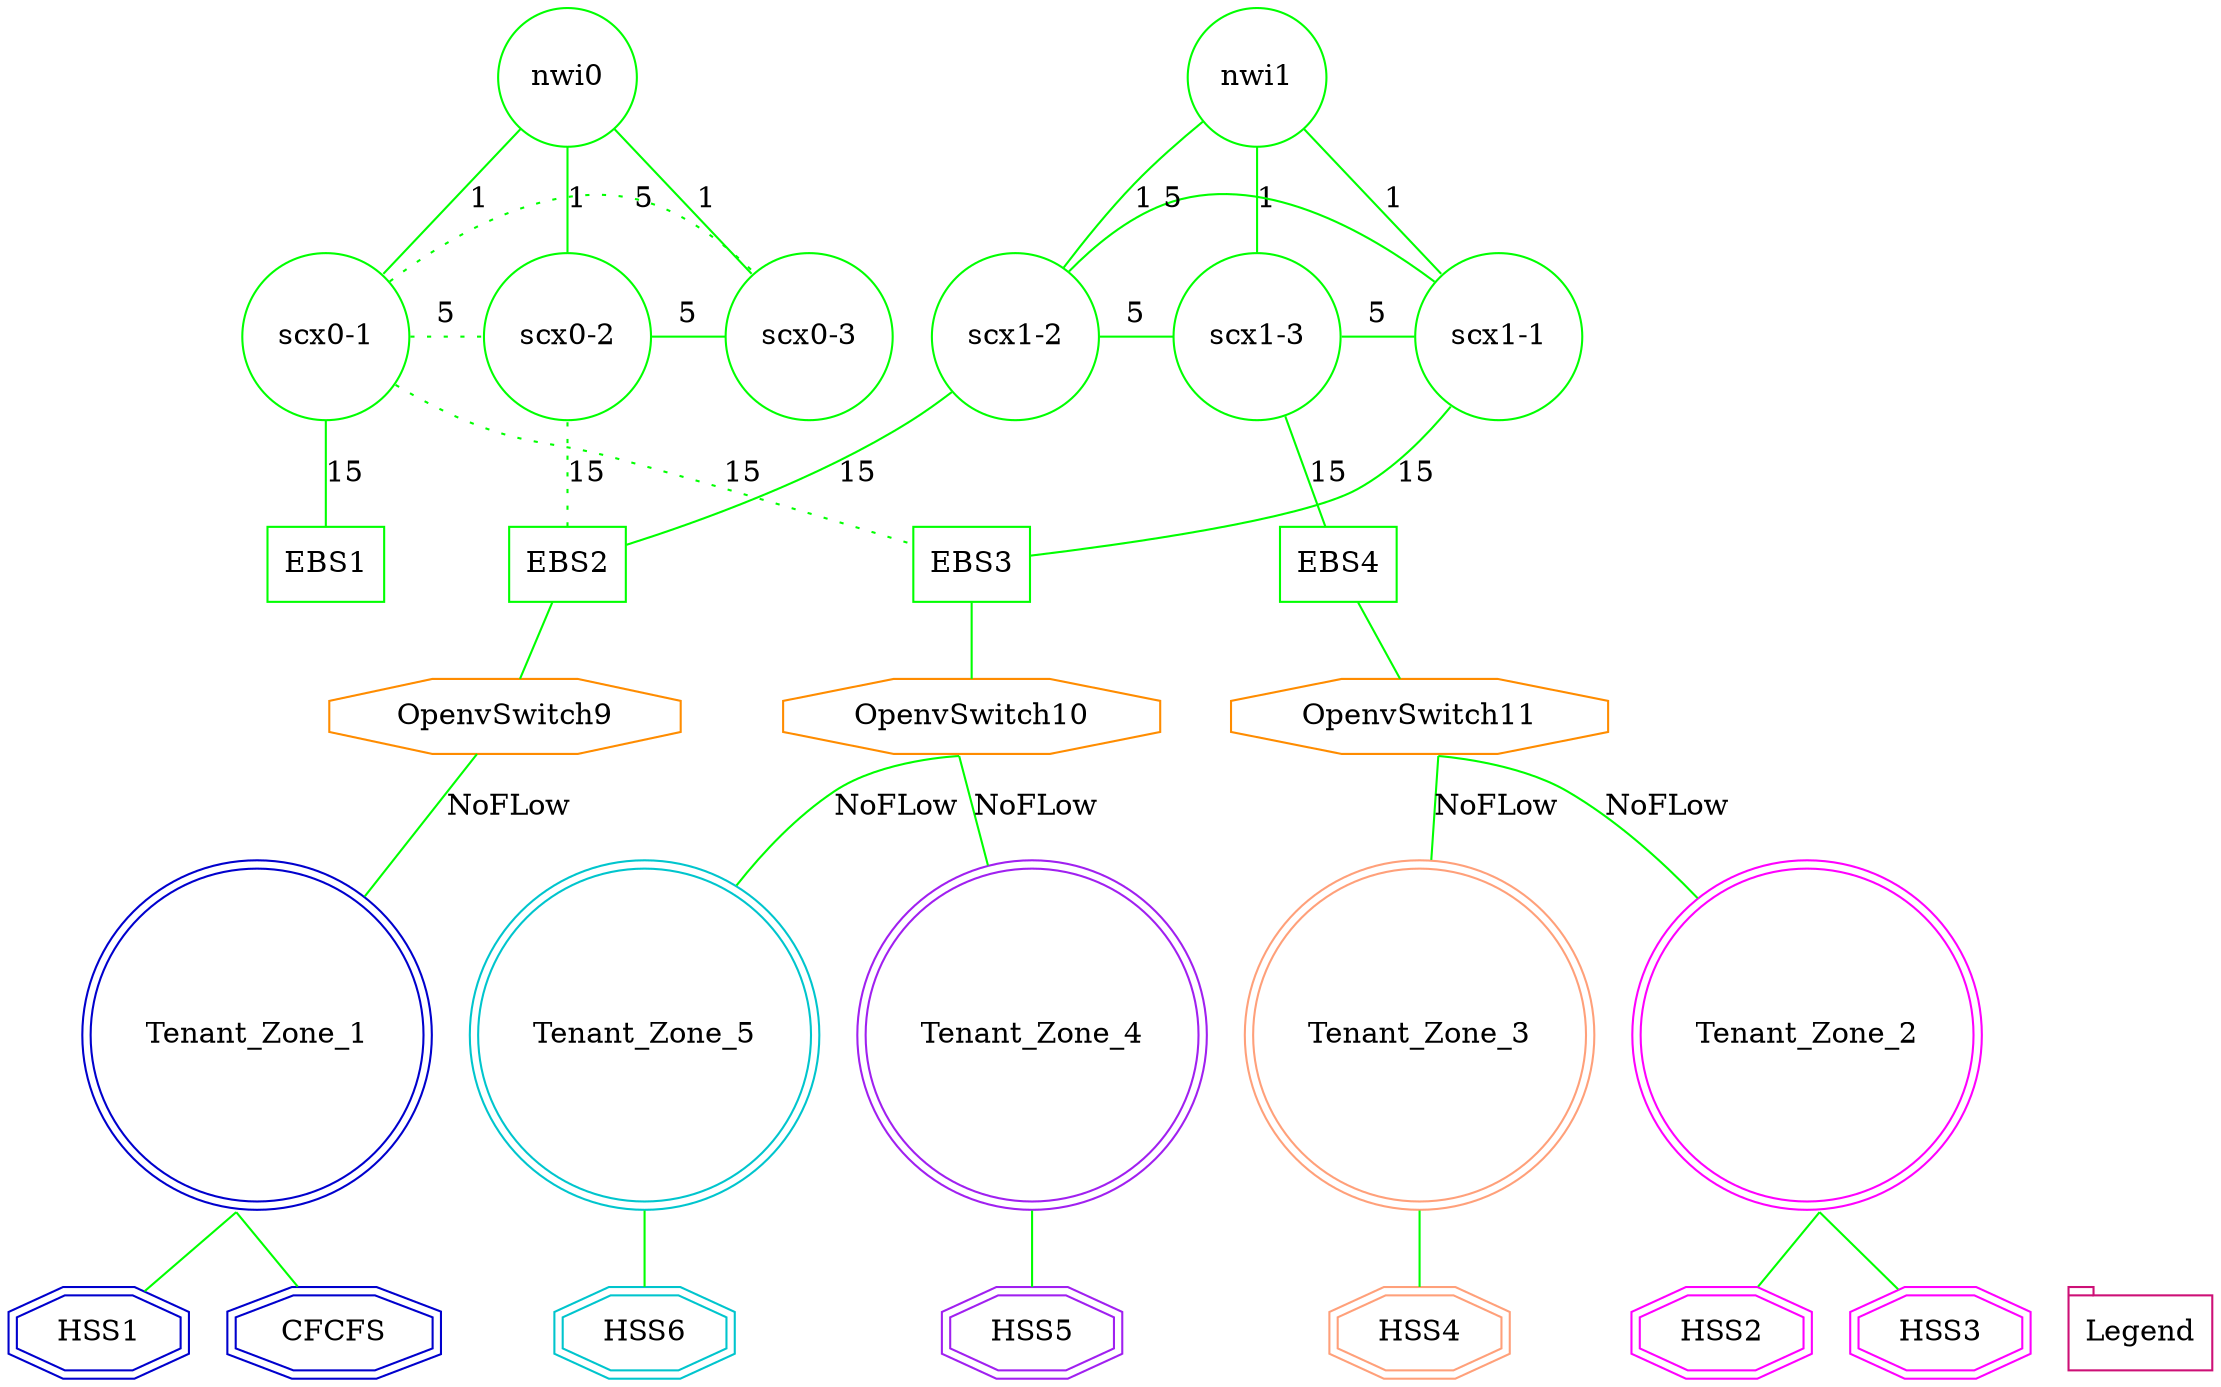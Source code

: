 strict graph {
	node [color=gray,
		shape=circle
	];
	edge [color=gray,
		href="javascript:void(click_edge('\E'))",
		len="2.0"
	];
	{
		graph [rank=same];
		"0x1f"		 [color=green, href="javascript:void(click_node(\"0x1f\"))",
			label=nwi0];
		"0x83"		 [color=green, href="javascript:void(click_node(\"0x83\"))",
			label=nwi1];
	}
	{
		graph [rank=same];
		"0x1"		 [color=green, href="javascript:void(click_node(\"0x1\"))",
			label="scx0-1"];
		"0xb"		 [color=green, href="javascript:void(click_node(\"0xb\"))",
			label="scx0-2"];
		"0x15"		 [color=green, href="javascript:void(click_node(\"0x15\"))",
			label="scx0-3"];
		"0x65"		 [color=green, href="javascript:void(click_node(\"0x65\"))",
			label="scx1-1"];
		"0x6f"		 [color=green, href="javascript:void(click_node(\"0x6f\"))",
			label="scx1-2"];
		"0x79"		 [color=green, href="javascript:void(click_node(\"0x79\"))",
			label="scx1-3"];
	}
	{
		graph [rank=same];
                "EBS1"		 [color=green, href="javascript:void(click_node(\"EBS1\"))",
			label=EBS1,
			shape=box];
		"0xc9"		 [color=green, href="javascript:void(click_node(\"0xc9\"))",
			label=EBS3,
			shape=box];
		"0xd3"		 [color=green, href="javascript:void(click_node(\"0xd3\"))",
			label=EBS2,
			shape=box];
		"0xdf"		 [color=green, href="javascript:void(click_node(\"0xdf\"))",
			label=EBS4,
			shape=box];
	}
        {
		graph [rank=same];
                "0x11"		 [color=darkorange, href="javascript:void(click_node(\"0x11\"))",
			label=OpenvSwitch9,
			shape=octagon];
		"0x12"		 [color=darkorange, href="javascript:void(click_node(\"0x12\"))",
			label=OpenvSwitch10,
			shape=octagon];
		"0x13"		 [color=darkorange, href="javascript:void(click_node(\"0x12\"))",
			label=OpenvSwitch11,
			shape=octagon];
	}
        {
		graph [rank=same];
                "1"		 [color=blue3, href="javascript:void(click_node(\"1\"))",
			label=Tenant_Zone_1,
			shape=doublecircle];
		"2"		 [color=magenta, href="javascript:void(click_node(\"2\"))",
			label=Tenant_Zone_2,
			shape=doublecircle];
		"3"		 [color=lightsalmon, href="javascript:void(click_node(\"3\"))",
			label=Tenant_Zone_3,
			shape=doublecircle];
                "4"		 [color=purple, href="javascript:void(click_node(\"4\"))",
			label=Tenant_Zone_4,
			shape=doublecircle];
		"5"		 [color=turquoise3, href="javascript:void(click_node(\"5\"))",
			label=Tenant_Zone_5,
			shape=doublecircle];
	}
        {
		graph [rank=same];
                "CFCFS"		 [color=blue3, href="javascript:void(click_node(\"CFCFS\"))",
			label=CFCFS,
			shape=doubleoctagon];
		"HSS1"		 [color=blue3, href="javascript:void(click_node(\"HSS1\"))",
			label=HSS1,
			shape=doubleoctagon];
                "HSS2"		 [color=magenta, href="javascript:void(click_node(\"HSS2\"))",
			label=HSS2,
			shape=doubleoctagon];
                "HSS3"		 [color=magenta, href="javascript:void(click_node(\"HSS3\"))",
			label=HSS3,
			shape=doubleoctagon];
                "HSS4"		 [color=lightsalmon, href="javascript:void(click_node(\"HSS4\"))",
			label=HSS4,
			shape=doubleoctagon];
                "HSS5"		 [color=purple, href="javascript:void(click_node(\"HSS5\"))",
			label=HSS5,
			shape=doubleoctagon];
                "HSS6"		 [color=turquoise3, href="javascript:void(click_node(\"HSS6\"))",
			label=HSS6,
			shape=doubleoctagon];
                "Legend"		 [color=deeppink3, href="javascript:void(click_node(\"Legend\"))",
			label=Legend,
			shape=tab];
	}
	"0x1f" -- "0xb"	 [color=green,
		href="javascript:void(click_edge(\"0x1f,3,0xb,3,down\"))",
		label=1,
		style=solid,
		tooltip="rx:0.0,0.0 tx:0.0,0.0"];
	"0x1f" -- "0x15"	 [color=green,
		href="javascript:void(click_edge(\"0x1f,2,0x15,3,down\"))",
		label=1,
		style=solid,
		tooltip="rx:0.0,0.0 tx:0.0,0.0"];
	"0x83" -- "0x65"	 [color=green,
		href="javascript:void(click_edge(\"0x65,3,0x83,1,down\"))",
		label=1,
		style=solid,
		tooltip="rx:0.0,0.0 tx:0.0,0.0"];
	"0x83" -- "0x79"	 [color=green,
		href="javascript:void(click_edge(\"0x83,2,0x79,3,down\"))",
		label=1,
		style=solid,
		tooltip="rx:0.0,0.0 tx:0.0,0.0"];
	"0x1" -- "0x1f"	 [color=green,
		href="javascript:void(click_edge(\"0x1f,1,0x1,3,down\"))",
		label=1,
		style=solid,
		tooltip="rx:0.0,0.0 tx:0.0,0.0"];
	"0x1" -- "0xb"	 [color=green,
		href="javascript:void(click_edge(\"0xb,1,0x1,1,down\"))",
		label=5,
		style=dotted,
		tooltip="rx:660.0,0.0 tx:0.0,660.0"];
	"0x1" -- "0x15"	 [color=green,
		href="javascript:void(click_edge(\"0x15,2,0x1,2,down\"))",
		label=5,
		style=dotted,
		tooltip="rx:0.0,660.0 tx:660.0,0.0"];
	"0x1" -- "0xc9"	 [color=green,
		href="javascript:void(click_edge(\"0x1,4,0xc9,1,down\"))",
		label=15,
		style=dotted,
		tooltip="rx:0.0,660.0 tx:660.0,0.0"];
	"0xb" -- "0x15"	 [color=green,
		href="javascript:void(click_edge(\"0xb,2,0x15,1,down\"))",
		label=5,
		style=solid,
		tooltip="rx:0.0,0.0 tx:0.0,0.0"];
	"0x6f" -- "0x83"	 [color=green,
		href="javascript:void(click_edge(\"0x83,3,0x6f,3,down\"))",
		label=1,
		style=solid,
		tooltip="rx:0.0,0.0 tx:0.0,0.0"];
	"0x6f" -- "0x65"	 [color=green,
		href="javascript:void(click_edge(\"0x65,1,0x6f,1,down\"))",
		label=5,
		style=solid,
		tooltip="rx:0.0,0.0 tx:0.0,0.0"];
	"0x6f" -- "0x79"	 [color=green,
		href="javascript:void(click_edge(\"0x6f,2,0x79,1,down\"))",
		label=5,
		style=solid,
		tooltip="rx:0.0,0.0 tx:0.0,0.0"];
	"0x79" -- "0x65"	 [color=green,
		href="javascript:void(click_edge(\"0x79,2,0x65,2,down\"))",
		label=5,
		style=solid,
		tooltip="rx:0.0,0.0 tx:0.0,0.0"];
	"0x79" -- "0xdf"	 [color=green,
		href="javascript:void(click_edge(\"0x79,4,0xdf,2,down\"))",
		label=15,
		style=solid,
		tooltip="rx:0.0,0.0 tx:0.0,0.0"];
	"0xc9" -- "0x65"	 [color=green,
		href="javascript:void(click_edge(\"0xc9,2,0x65,4,down\"))",
		label=15,
		style=solid,
		tooltip="rx:0.0,0.0 tx:0.0,0.0"];
	"0xd3" -- "0xb"	 [color=green,
		href="javascript:void(click_edge(\"0xb,4,0xd3,1,down\"))",
		label=15,
		style=dotted,
		tooltip="rx:0.0,660.0 tx:660.0,0.0"];
	"0xd3" -- "0x6f"	 [color=green,
		href="javascript:void(click_edge(\"0x6f,4,0xd3,2,down\"))",
		label=15,
		style=solid,
		tooltip="rx:0.0,0.0 tx:0.0,0.0"];


















//med code
        

       "0x1" -- "EBS1"	 [color=green,
		href="javascript:void(click_edge(\"0x1f,1,0x1,3,down\"))",
		label=15,
		style=solid,
		tooltip="rx:0.0,0.0 tx:0.0,0.0"];
       "0xd3" -- "0x11"	 [color=green,
		sametail=3];
        
       "0xc9" -- "0x12"	 [color=green,
		sametail=3];
       "0xdf" -- "0x13"	 [color=green,
		sametail=3];
       "0x11" -- "1"	 [color=green, label=NoFLow, href="javascript:void(click_opennms(\"No Flow\"))",
		sametail=3];
       "0x12" -- "4"	 [color=green, label=NoFLow, href="javascript:void(click_opennms(\"No Flow\"))",
		sametail=3];
       "0x12" -- "5"	 [color=green, label=NoFLow, href="javascript:void(click_opennms(\"No Flow\"))",
		sametail=3];
       "0x13" -- "2"	 [color=green, label=NoFLow, href="javascript:void(click_opennms(\"No Flow\"))",
		sametail=3];
       "0x13" -- "3"	 [color=green, label=NoFLow, href="javascript:void(click_opennms(\"No Flow\"))",
		sametail=3];
       "1" -- "CFCFS"	 [color=green,
		sametail=3];
       "1" -- "HSS1"	 [color=green,
		sametail=3];
       "2" -- "HSS2"	 [color=green,
		sametail=3];
       "2" -- "HSS3"	 [color=green,
		sametail=3];
       "3" -- "HSS4"	 [color=green,
		sametail=3];
       "4" -- "HSS5"	 [color=green,
		sametail=3]; 
       "5" -- "HSS6"	 [color=green,
		sametail=3];
        



	
}
